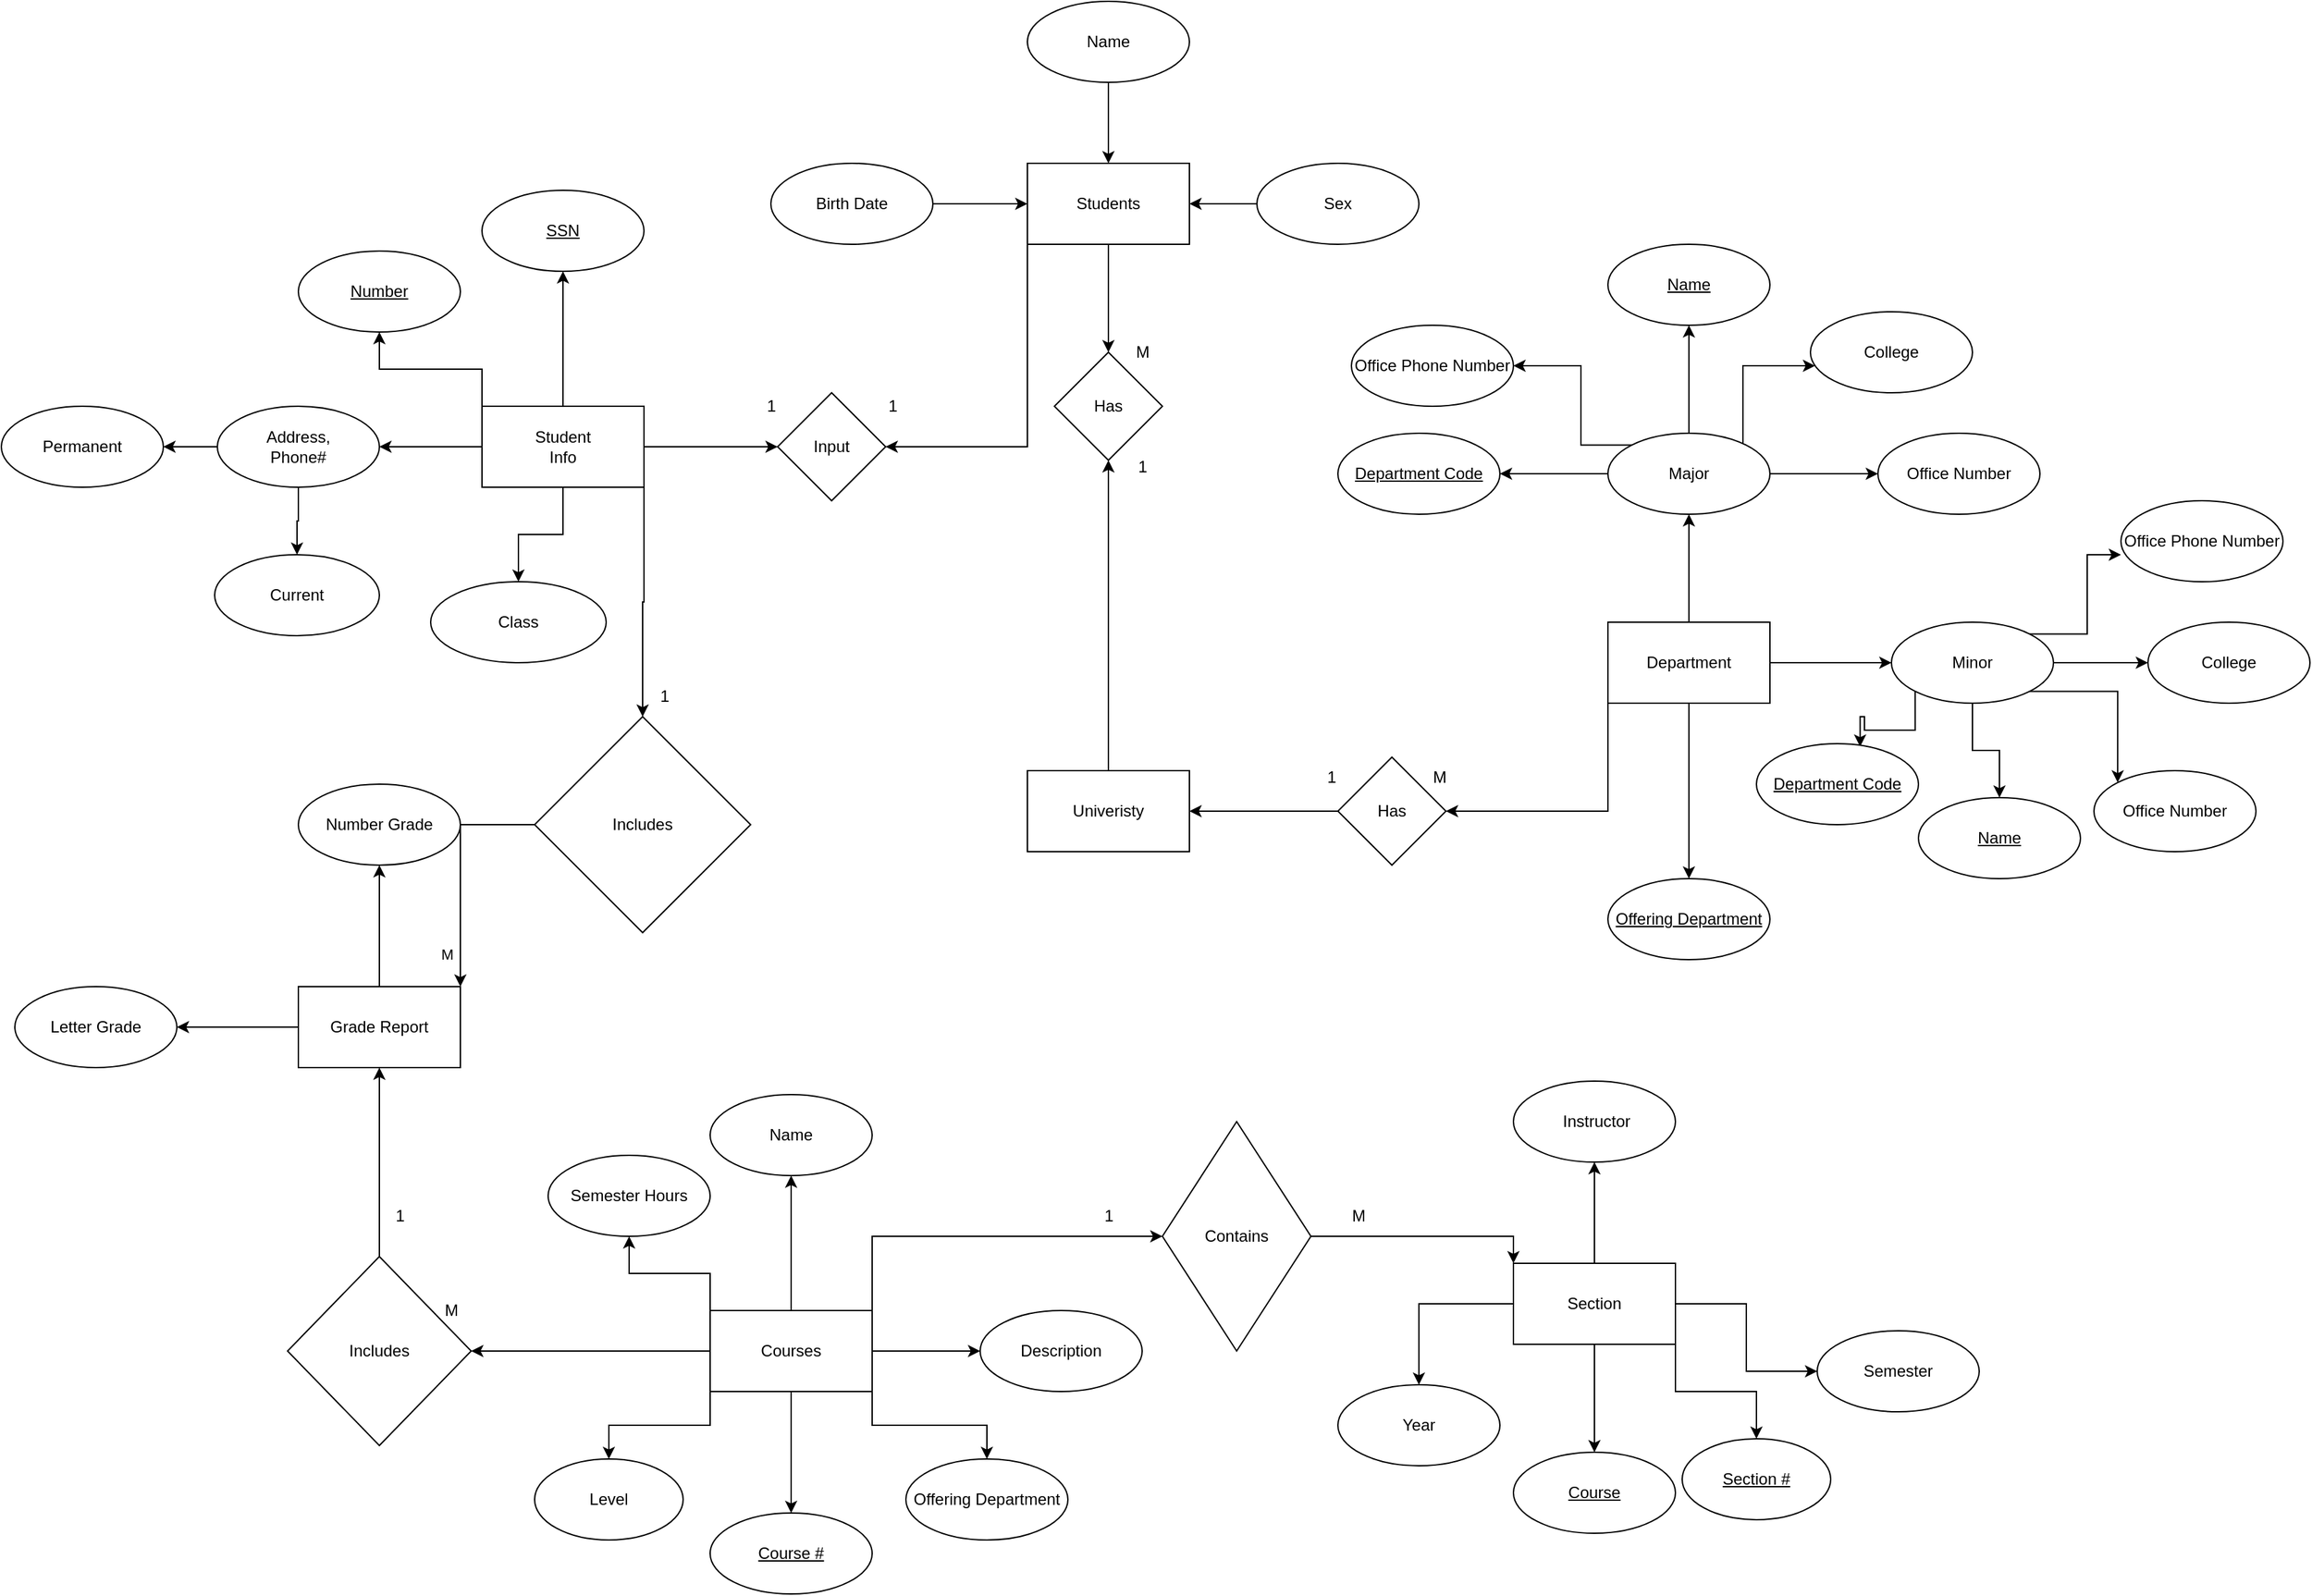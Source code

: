 <mxfile version="20.3.0" type="github">
  <diagram id="zFlE2u5ejGgroSx8xkql" name="Page-1">
    <mxGraphModel dx="2926" dy="2178" grid="1" gridSize="25" guides="1" tooltips="1" connect="1" arrows="1" fold="1" page="1" pageScale="1" pageWidth="850" pageHeight="1100" math="0" shadow="0">
      <root>
        <mxCell id="0" />
        <mxCell id="1" parent="0" />
        <mxCell id="GccgbvjNberS2pracw50-70" value="" style="edgeStyle=orthogonalEdgeStyle;rounded=0;orthogonalLoop=1;jettySize=auto;html=1;" edge="1" parent="1" source="GccgbvjNberS2pracw50-47" target="GccgbvjNberS2pracw50-69">
          <mxGeometry relative="1" as="geometry" />
        </mxCell>
        <mxCell id="GccgbvjNberS2pracw50-72" value="" style="edgeStyle=orthogonalEdgeStyle;rounded=0;orthogonalLoop=1;jettySize=auto;html=1;" edge="1" parent="1" source="GccgbvjNberS2pracw50-47" target="GccgbvjNberS2pracw50-71">
          <mxGeometry relative="1" as="geometry" />
        </mxCell>
        <mxCell id="GccgbvjNberS2pracw50-225" style="edgeStyle=orthogonalEdgeStyle;rounded=0;orthogonalLoop=1;jettySize=auto;html=1;exitX=0;exitY=1;exitDx=0;exitDy=0;entryX=1;entryY=0.5;entryDx=0;entryDy=0;" edge="1" parent="1" source="GccgbvjNberS2pracw50-47" target="GccgbvjNberS2pracw50-224">
          <mxGeometry relative="1" as="geometry" />
        </mxCell>
        <mxCell id="GccgbvjNberS2pracw50-251" value="" style="edgeStyle=orthogonalEdgeStyle;rounded=0;orthogonalLoop=1;jettySize=auto;html=1;" edge="1" parent="1" source="GccgbvjNberS2pracw50-47" target="GccgbvjNberS2pracw50-250">
          <mxGeometry relative="1" as="geometry" />
        </mxCell>
        <mxCell id="GccgbvjNberS2pracw50-47" value="Department" style="rounded=0;whiteSpace=wrap;html=1;" vertex="1" parent="1">
          <mxGeometry x="960" y="260" width="120" height="60" as="geometry" />
        </mxCell>
        <mxCell id="GccgbvjNberS2pracw50-55" value="" style="edgeStyle=orthogonalEdgeStyle;rounded=0;orthogonalLoop=1;jettySize=auto;html=1;" edge="1" parent="1" source="GccgbvjNberS2pracw50-48" target="GccgbvjNberS2pracw50-54">
          <mxGeometry relative="1" as="geometry" />
        </mxCell>
        <mxCell id="GccgbvjNberS2pracw50-67" value="" style="edgeStyle=orthogonalEdgeStyle;rounded=0;orthogonalLoop=1;jettySize=auto;html=1;" edge="1" parent="1" source="GccgbvjNberS2pracw50-48" target="GccgbvjNberS2pracw50-66">
          <mxGeometry relative="1" as="geometry" />
        </mxCell>
        <mxCell id="GccgbvjNberS2pracw50-210" style="edgeStyle=orthogonalEdgeStyle;rounded=0;orthogonalLoop=1;jettySize=auto;html=1;exitX=1;exitY=1;exitDx=0;exitDy=0;entryX=0.5;entryY=0;entryDx=0;entryDy=0;" edge="1" parent="1" source="GccgbvjNberS2pracw50-48" target="GccgbvjNberS2pracw50-122">
          <mxGeometry relative="1" as="geometry" />
        </mxCell>
        <mxCell id="GccgbvjNberS2pracw50-238" value="" style="edgeStyle=orthogonalEdgeStyle;rounded=0;orthogonalLoop=1;jettySize=auto;html=1;" edge="1" parent="1" source="GccgbvjNberS2pracw50-48" target="GccgbvjNberS2pracw50-61">
          <mxGeometry relative="1" as="geometry" />
        </mxCell>
        <mxCell id="GccgbvjNberS2pracw50-241" style="edgeStyle=orthogonalEdgeStyle;rounded=0;orthogonalLoop=1;jettySize=auto;html=1;exitX=0;exitY=0;exitDx=0;exitDy=0;entryX=0.5;entryY=1;entryDx=0;entryDy=0;" edge="1" parent="1" source="GccgbvjNberS2pracw50-48" target="GccgbvjNberS2pracw50-52">
          <mxGeometry relative="1" as="geometry" />
        </mxCell>
        <mxCell id="GccgbvjNberS2pracw50-244" style="edgeStyle=orthogonalEdgeStyle;rounded=0;orthogonalLoop=1;jettySize=auto;html=1;exitX=1;exitY=0.5;exitDx=0;exitDy=0;entryX=0;entryY=0.5;entryDx=0;entryDy=0;" edge="1" parent="1" source="GccgbvjNberS2pracw50-48" target="GccgbvjNberS2pracw50-242">
          <mxGeometry relative="1" as="geometry" />
        </mxCell>
        <mxCell id="GccgbvjNberS2pracw50-48" value="Student&lt;br&gt;Info" style="whiteSpace=wrap;html=1;" vertex="1" parent="1">
          <mxGeometry x="126" y="100" width="120" height="60" as="geometry" />
        </mxCell>
        <mxCell id="GccgbvjNberS2pracw50-231" value="" style="edgeStyle=orthogonalEdgeStyle;rounded=0;orthogonalLoop=1;jettySize=auto;html=1;" edge="1" parent="1" source="GccgbvjNberS2pracw50-50" target="GccgbvjNberS2pracw50-229">
          <mxGeometry relative="1" as="geometry" />
        </mxCell>
        <mxCell id="GccgbvjNberS2pracw50-50" value="Name" style="ellipse;whiteSpace=wrap;html=1;" vertex="1" parent="1">
          <mxGeometry x="530" y="-200" width="120" height="60" as="geometry" />
        </mxCell>
        <mxCell id="GccgbvjNberS2pracw50-52" value="&lt;u&gt;Number&lt;/u&gt;" style="ellipse;whiteSpace=wrap;html=1;" vertex="1" parent="1">
          <mxGeometry x="-10" y="-15" width="120" height="60" as="geometry" />
        </mxCell>
        <mxCell id="GccgbvjNberS2pracw50-54" value="&lt;u&gt;SSN&lt;/u&gt;" style="ellipse;whiteSpace=wrap;html=1;" vertex="1" parent="1">
          <mxGeometry x="126" y="-60" width="120" height="60" as="geometry" />
        </mxCell>
        <mxCell id="GccgbvjNberS2pracw50-232" value="" style="edgeStyle=orthogonalEdgeStyle;rounded=0;orthogonalLoop=1;jettySize=auto;html=1;" edge="1" parent="1" source="GccgbvjNberS2pracw50-57" target="GccgbvjNberS2pracw50-229">
          <mxGeometry relative="1" as="geometry" />
        </mxCell>
        <mxCell id="GccgbvjNberS2pracw50-57" value="Birth Date" style="ellipse;whiteSpace=wrap;html=1;" vertex="1" parent="1">
          <mxGeometry x="340" y="-80" width="120" height="60" as="geometry" />
        </mxCell>
        <mxCell id="GccgbvjNberS2pracw50-230" value="" style="edgeStyle=orthogonalEdgeStyle;rounded=0;orthogonalLoop=1;jettySize=auto;html=1;" edge="1" parent="1" source="GccgbvjNberS2pracw50-59" target="GccgbvjNberS2pracw50-229">
          <mxGeometry relative="1" as="geometry" />
        </mxCell>
        <mxCell id="GccgbvjNberS2pracw50-59" value="Sex" style="ellipse;whiteSpace=wrap;html=1;" vertex="1" parent="1">
          <mxGeometry x="700" y="-80" width="120" height="60" as="geometry" />
        </mxCell>
        <mxCell id="GccgbvjNberS2pracw50-239" value="" style="edgeStyle=orthogonalEdgeStyle;rounded=0;orthogonalLoop=1;jettySize=auto;html=1;" edge="1" parent="1" source="GccgbvjNberS2pracw50-61" target="GccgbvjNberS2pracw50-65">
          <mxGeometry relative="1" as="geometry" />
        </mxCell>
        <mxCell id="GccgbvjNberS2pracw50-240" value="" style="edgeStyle=orthogonalEdgeStyle;rounded=0;orthogonalLoop=1;jettySize=auto;html=1;" edge="1" parent="1" source="GccgbvjNberS2pracw50-61" target="GccgbvjNberS2pracw50-62">
          <mxGeometry relative="1" as="geometry" />
        </mxCell>
        <mxCell id="GccgbvjNberS2pracw50-61" value="Address,&lt;br&gt;Phone#" style="ellipse;whiteSpace=wrap;html=1;" vertex="1" parent="1">
          <mxGeometry x="-70" y="100" width="120" height="60" as="geometry" />
        </mxCell>
        <mxCell id="GccgbvjNberS2pracw50-62" value="Permanent" style="ellipse;whiteSpace=wrap;html=1;" vertex="1" parent="1">
          <mxGeometry x="-230" y="100" width="120" height="60" as="geometry" />
        </mxCell>
        <mxCell id="GccgbvjNberS2pracw50-65" value="Current" style="ellipse;whiteSpace=wrap;html=1;" vertex="1" parent="1">
          <mxGeometry x="-72" y="210" width="122" height="60" as="geometry" />
        </mxCell>
        <mxCell id="GccgbvjNberS2pracw50-66" value="Class" style="ellipse;whiteSpace=wrap;html=1;" vertex="1" parent="1">
          <mxGeometry x="88" y="230" width="130" height="60" as="geometry" />
        </mxCell>
        <mxCell id="GccgbvjNberS2pracw50-76" value="" style="edgeStyle=orthogonalEdgeStyle;rounded=0;orthogonalLoop=1;jettySize=auto;html=1;" edge="1" parent="1" source="GccgbvjNberS2pracw50-69" target="GccgbvjNberS2pracw50-75">
          <mxGeometry relative="1" as="geometry" />
        </mxCell>
        <mxCell id="GccgbvjNberS2pracw50-78" value="" style="edgeStyle=orthogonalEdgeStyle;rounded=0;orthogonalLoop=1;jettySize=auto;html=1;" edge="1" parent="1" source="GccgbvjNberS2pracw50-69" target="GccgbvjNberS2pracw50-77">
          <mxGeometry relative="1" as="geometry" />
        </mxCell>
        <mxCell id="GccgbvjNberS2pracw50-80" value="" style="edgeStyle=orthogonalEdgeStyle;rounded=0;orthogonalLoop=1;jettySize=auto;html=1;" edge="1" parent="1" source="GccgbvjNberS2pracw50-69" target="GccgbvjNberS2pracw50-79">
          <mxGeometry relative="1" as="geometry" />
        </mxCell>
        <mxCell id="GccgbvjNberS2pracw50-81" style="edgeStyle=orthogonalEdgeStyle;rounded=0;orthogonalLoop=1;jettySize=auto;html=1;exitX=0;exitY=0;exitDx=0;exitDy=0;" edge="1" parent="1" source="GccgbvjNberS2pracw50-69" target="GccgbvjNberS2pracw50-82">
          <mxGeometry relative="1" as="geometry">
            <mxPoint x="900" y="30" as="targetPoint" />
            <Array as="points">
              <mxPoint x="940" y="129" />
              <mxPoint x="940" y="70" />
            </Array>
          </mxGeometry>
        </mxCell>
        <mxCell id="GccgbvjNberS2pracw50-83" style="edgeStyle=orthogonalEdgeStyle;rounded=0;orthogonalLoop=1;jettySize=auto;html=1;exitX=1;exitY=0;exitDx=0;exitDy=0;" edge="1" parent="1" source="GccgbvjNberS2pracw50-69" target="GccgbvjNberS2pracw50-84">
          <mxGeometry relative="1" as="geometry">
            <mxPoint x="1140" y="40" as="targetPoint" />
            <Array as="points">
              <mxPoint x="1060" y="129" />
              <mxPoint x="1060" y="70" />
            </Array>
          </mxGeometry>
        </mxCell>
        <mxCell id="GccgbvjNberS2pracw50-69" value="Major" style="ellipse;whiteSpace=wrap;html=1;rounded=0;" vertex="1" parent="1">
          <mxGeometry x="960" y="120" width="120" height="60" as="geometry" />
        </mxCell>
        <mxCell id="GccgbvjNberS2pracw50-90" style="edgeStyle=orthogonalEdgeStyle;rounded=0;orthogonalLoop=1;jettySize=auto;html=1;exitX=0;exitY=1;exitDx=0;exitDy=0;entryX=0.64;entryY=0.037;entryDx=0;entryDy=0;entryPerimeter=0;" edge="1" parent="1" source="GccgbvjNberS2pracw50-71" target="GccgbvjNberS2pracw50-89">
          <mxGeometry relative="1" as="geometry" />
        </mxCell>
        <mxCell id="GccgbvjNberS2pracw50-91" style="edgeStyle=orthogonalEdgeStyle;rounded=0;orthogonalLoop=1;jettySize=auto;html=1;exitX=0.5;exitY=1;exitDx=0;exitDy=0;entryX=0.5;entryY=0;entryDx=0;entryDy=0;" edge="1" parent="1" source="GccgbvjNberS2pracw50-71" target="GccgbvjNberS2pracw50-87">
          <mxGeometry relative="1" as="geometry" />
        </mxCell>
        <mxCell id="GccgbvjNberS2pracw50-92" style="edgeStyle=orthogonalEdgeStyle;rounded=0;orthogonalLoop=1;jettySize=auto;html=1;exitX=1;exitY=1;exitDx=0;exitDy=0;entryX=0;entryY=0;entryDx=0;entryDy=0;" edge="1" parent="1" source="GccgbvjNberS2pracw50-71" target="GccgbvjNberS2pracw50-85">
          <mxGeometry relative="1" as="geometry" />
        </mxCell>
        <mxCell id="GccgbvjNberS2pracw50-93" value="" style="edgeStyle=orthogonalEdgeStyle;rounded=0;orthogonalLoop=1;jettySize=auto;html=1;" edge="1" parent="1" source="GccgbvjNberS2pracw50-71" target="GccgbvjNberS2pracw50-86">
          <mxGeometry relative="1" as="geometry" />
        </mxCell>
        <mxCell id="GccgbvjNberS2pracw50-94" style="edgeStyle=orthogonalEdgeStyle;rounded=0;orthogonalLoop=1;jettySize=auto;html=1;exitX=1;exitY=0;exitDx=0;exitDy=0;entryX=0;entryY=0.667;entryDx=0;entryDy=0;entryPerimeter=0;" edge="1" parent="1" source="GccgbvjNberS2pracw50-71" target="GccgbvjNberS2pracw50-88">
          <mxGeometry relative="1" as="geometry" />
        </mxCell>
        <mxCell id="GccgbvjNberS2pracw50-71" value="Minor" style="ellipse;whiteSpace=wrap;html=1;rounded=0;" vertex="1" parent="1">
          <mxGeometry x="1170" y="260" width="120" height="60" as="geometry" />
        </mxCell>
        <mxCell id="GccgbvjNberS2pracw50-75" value="&lt;u&gt;Name&lt;/u&gt;" style="ellipse;whiteSpace=wrap;html=1;rounded=0;" vertex="1" parent="1">
          <mxGeometry x="960" y="-20" width="120" height="60" as="geometry" />
        </mxCell>
        <mxCell id="GccgbvjNberS2pracw50-77" value="Office Number" style="ellipse;whiteSpace=wrap;html=1;rounded=0;" vertex="1" parent="1">
          <mxGeometry x="1160" y="120" width="120" height="60" as="geometry" />
        </mxCell>
        <mxCell id="GccgbvjNberS2pracw50-79" value="&lt;u&gt;Department Code&lt;/u&gt;" style="ellipse;whiteSpace=wrap;html=1;rounded=0;" vertex="1" parent="1">
          <mxGeometry x="760" y="120" width="120" height="60" as="geometry" />
        </mxCell>
        <mxCell id="GccgbvjNberS2pracw50-82" value="Office Phone Number" style="ellipse;whiteSpace=wrap;html=1;" vertex="1" parent="1">
          <mxGeometry x="770" y="40" width="120" height="60" as="geometry" />
        </mxCell>
        <mxCell id="GccgbvjNberS2pracw50-84" value="College" style="ellipse;whiteSpace=wrap;html=1;" vertex="1" parent="1">
          <mxGeometry x="1110" y="30" width="120" height="60" as="geometry" />
        </mxCell>
        <mxCell id="GccgbvjNberS2pracw50-85" value="Office Number" style="ellipse;whiteSpace=wrap;html=1;rounded=0;" vertex="1" parent="1">
          <mxGeometry x="1320" y="370" width="120" height="60" as="geometry" />
        </mxCell>
        <mxCell id="GccgbvjNberS2pracw50-86" value="College" style="ellipse;whiteSpace=wrap;html=1;" vertex="1" parent="1">
          <mxGeometry x="1360" y="260" width="120" height="60" as="geometry" />
        </mxCell>
        <mxCell id="GccgbvjNberS2pracw50-87" value="&lt;u&gt;Name&lt;/u&gt;" style="ellipse;whiteSpace=wrap;html=1;rounded=0;" vertex="1" parent="1">
          <mxGeometry x="1190" y="390" width="120" height="60" as="geometry" />
        </mxCell>
        <mxCell id="GccgbvjNberS2pracw50-88" value="Office Phone Number" style="ellipse;whiteSpace=wrap;html=1;" vertex="1" parent="1">
          <mxGeometry x="1340" y="170" width="120" height="60" as="geometry" />
        </mxCell>
        <mxCell id="GccgbvjNberS2pracw50-89" value="&lt;u&gt;Department Code&lt;/u&gt;" style="ellipse;whiteSpace=wrap;html=1;rounded=0;" vertex="1" parent="1">
          <mxGeometry x="1070" y="350" width="120" height="60" as="geometry" />
        </mxCell>
        <mxCell id="GccgbvjNberS2pracw50-187" value="" style="edgeStyle=orthogonalEdgeStyle;rounded=0;orthogonalLoop=1;jettySize=auto;html=1;" edge="1" parent="1" source="GccgbvjNberS2pracw50-121" target="GccgbvjNberS2pracw50-186">
          <mxGeometry relative="1" as="geometry" />
        </mxCell>
        <mxCell id="GccgbvjNberS2pracw50-189" value="" style="edgeStyle=orthogonalEdgeStyle;rounded=0;orthogonalLoop=1;jettySize=auto;html=1;" edge="1" parent="1" source="GccgbvjNberS2pracw50-121" target="GccgbvjNberS2pracw50-188">
          <mxGeometry relative="1" as="geometry" />
        </mxCell>
        <mxCell id="GccgbvjNberS2pracw50-121" value="Grade Report" style="whiteSpace=wrap;html=1;" vertex="1" parent="1">
          <mxGeometry x="-10" y="530" width="120" height="60" as="geometry" />
        </mxCell>
        <mxCell id="GccgbvjNberS2pracw50-129" style="edgeStyle=orthogonalEdgeStyle;rounded=0;orthogonalLoop=1;jettySize=auto;html=1;entryX=1;entryY=0;entryDx=0;entryDy=0;" edge="1" parent="1" source="GccgbvjNberS2pracw50-122" target="GccgbvjNberS2pracw50-121">
          <mxGeometry relative="1" as="geometry">
            <mxPoint x="216" y="470" as="sourcePoint" />
          </mxGeometry>
        </mxCell>
        <mxCell id="GccgbvjNberS2pracw50-130" value="M" style="edgeLabel;html=1;align=center;verticalAlign=middle;resizable=0;points=[];" vertex="1" connectable="0" parent="GccgbvjNberS2pracw50-129">
          <mxGeometry x="0.84" y="-1" relative="1" as="geometry">
            <mxPoint x="-9" y="-10" as="offset" />
          </mxGeometry>
        </mxCell>
        <mxCell id="GccgbvjNberS2pracw50-122" value="Includes" style="rhombus;whiteSpace=wrap;html=1;" vertex="1" parent="1">
          <mxGeometry x="165" y="330" width="160" height="160" as="geometry" />
        </mxCell>
        <mxCell id="GccgbvjNberS2pracw50-131" value="1" style="text;html=1;align=center;verticalAlign=middle;resizable=0;points=[];autosize=1;strokeColor=none;fillColor=none;" vertex="1" parent="1">
          <mxGeometry x="246" y="300" width="30" height="30" as="geometry" />
        </mxCell>
        <mxCell id="GccgbvjNberS2pracw50-168" value="" style="edgeStyle=orthogonalEdgeStyle;rounded=0;orthogonalLoop=1;jettySize=auto;html=1;" edge="1" parent="1" source="GccgbvjNberS2pracw50-173" target="GccgbvjNberS2pracw50-174">
          <mxGeometry relative="1" as="geometry" />
        </mxCell>
        <mxCell id="GccgbvjNberS2pracw50-169" value="" style="edgeStyle=orthogonalEdgeStyle;rounded=0;orthogonalLoop=1;jettySize=auto;html=1;" edge="1" parent="1" source="GccgbvjNberS2pracw50-173" target="GccgbvjNberS2pracw50-175">
          <mxGeometry relative="1" as="geometry" />
        </mxCell>
        <mxCell id="GccgbvjNberS2pracw50-170" value="" style="edgeStyle=orthogonalEdgeStyle;rounded=0;orthogonalLoop=1;jettySize=auto;html=1;" edge="1" parent="1" source="GccgbvjNberS2pracw50-173" target="GccgbvjNberS2pracw50-176">
          <mxGeometry relative="1" as="geometry" />
        </mxCell>
        <mxCell id="GccgbvjNberS2pracw50-171" style="edgeStyle=orthogonalEdgeStyle;rounded=0;orthogonalLoop=1;jettySize=auto;html=1;exitX=0;exitY=0.5;exitDx=0;exitDy=0;" edge="1" parent="1" source="GccgbvjNberS2pracw50-173" target="GccgbvjNberS2pracw50-177">
          <mxGeometry relative="1" as="geometry">
            <mxPoint x="830" y="765" as="targetPoint" />
          </mxGeometry>
        </mxCell>
        <mxCell id="GccgbvjNberS2pracw50-172" style="edgeStyle=orthogonalEdgeStyle;rounded=0;orthogonalLoop=1;jettySize=auto;html=1;exitX=1;exitY=1;exitDx=0;exitDy=0;" edge="1" parent="1" source="GccgbvjNberS2pracw50-173" target="GccgbvjNberS2pracw50-178">
          <mxGeometry relative="1" as="geometry">
            <mxPoint x="1110" y="865" as="targetPoint" />
          </mxGeometry>
        </mxCell>
        <mxCell id="GccgbvjNberS2pracw50-173" value="Section&lt;br&gt;" style="whiteSpace=wrap;html=1;" vertex="1" parent="1">
          <mxGeometry x="890" y="735" width="120" height="60" as="geometry" />
        </mxCell>
        <mxCell id="GccgbvjNberS2pracw50-174" value="&amp;nbsp;Instructor" style="ellipse;whiteSpace=wrap;html=1;" vertex="1" parent="1">
          <mxGeometry x="890" y="600" width="120" height="60" as="geometry" />
        </mxCell>
        <mxCell id="GccgbvjNberS2pracw50-175" value="Semester" style="ellipse;whiteSpace=wrap;html=1;" vertex="1" parent="1">
          <mxGeometry x="1115" y="785" width="120" height="60" as="geometry" />
        </mxCell>
        <mxCell id="GccgbvjNberS2pracw50-176" value="&lt;u&gt;Course&lt;/u&gt;" style="ellipse;whiteSpace=wrap;html=1;" vertex="1" parent="1">
          <mxGeometry x="890" y="875" width="120" height="60" as="geometry" />
        </mxCell>
        <mxCell id="GccgbvjNberS2pracw50-177" value="Year" style="ellipse;whiteSpace=wrap;html=1;" vertex="1" parent="1">
          <mxGeometry x="760" y="825" width="120" height="60" as="geometry" />
        </mxCell>
        <mxCell id="GccgbvjNberS2pracw50-178" value="&lt;u&gt;Section #&lt;/u&gt;" style="ellipse;whiteSpace=wrap;html=1;" vertex="1" parent="1">
          <mxGeometry x="1015" y="865" width="110" height="60" as="geometry" />
        </mxCell>
        <mxCell id="GccgbvjNberS2pracw50-181" value="" style="edgeStyle=orthogonalEdgeStyle;rounded=0;orthogonalLoop=1;jettySize=auto;html=1;" edge="1" parent="1" source="GccgbvjNberS2pracw50-179" target="GccgbvjNberS2pracw50-121">
          <mxGeometry relative="1" as="geometry" />
        </mxCell>
        <mxCell id="GccgbvjNberS2pracw50-179" value="Includes" style="rhombus;whiteSpace=wrap;html=1;" vertex="1" parent="1">
          <mxGeometry x="-18" y="730" width="136" height="140" as="geometry" />
        </mxCell>
        <mxCell id="GccgbvjNberS2pracw50-182" value="1" style="text;html=1;align=center;verticalAlign=middle;resizable=0;points=[];autosize=1;strokeColor=none;fillColor=none;" vertex="1" parent="1">
          <mxGeometry x="50" y="685" width="30" height="30" as="geometry" />
        </mxCell>
        <mxCell id="GccgbvjNberS2pracw50-186" value="Letter Grade" style="ellipse;whiteSpace=wrap;html=1;" vertex="1" parent="1">
          <mxGeometry x="-220" y="530" width="120" height="60" as="geometry" />
        </mxCell>
        <mxCell id="GccgbvjNberS2pracw50-188" value="Number Grade" style="ellipse;whiteSpace=wrap;html=1;" vertex="1" parent="1">
          <mxGeometry x="-10" y="380" width="120" height="60" as="geometry" />
        </mxCell>
        <mxCell id="GccgbvjNberS2pracw50-190" value="" style="edgeStyle=orthogonalEdgeStyle;rounded=0;orthogonalLoop=1;jettySize=auto;html=1;" edge="1" parent="1" source="GccgbvjNberS2pracw50-196" target="GccgbvjNberS2pracw50-197">
          <mxGeometry relative="1" as="geometry" />
        </mxCell>
        <mxCell id="GccgbvjNberS2pracw50-191" value="" style="edgeStyle=orthogonalEdgeStyle;rounded=0;orthogonalLoop=1;jettySize=auto;html=1;" edge="1" parent="1" source="GccgbvjNberS2pracw50-196" target="GccgbvjNberS2pracw50-198">
          <mxGeometry relative="1" as="geometry" />
        </mxCell>
        <mxCell id="GccgbvjNberS2pracw50-192" value="" style="edgeStyle=orthogonalEdgeStyle;rounded=0;orthogonalLoop=1;jettySize=auto;html=1;" edge="1" parent="1" source="GccgbvjNberS2pracw50-196" target="GccgbvjNberS2pracw50-199">
          <mxGeometry relative="1" as="geometry" />
        </mxCell>
        <mxCell id="GccgbvjNberS2pracw50-194" style="edgeStyle=orthogonalEdgeStyle;rounded=0;orthogonalLoop=1;jettySize=auto;html=1;exitX=0;exitY=1;exitDx=0;exitDy=0;" edge="1" parent="1" source="GccgbvjNberS2pracw50-196" target="GccgbvjNberS2pracw50-201">
          <mxGeometry relative="1" as="geometry">
            <mxPoint x="180" y="920" as="targetPoint" />
          </mxGeometry>
        </mxCell>
        <mxCell id="GccgbvjNberS2pracw50-195" style="edgeStyle=orthogonalEdgeStyle;rounded=0;orthogonalLoop=1;jettySize=auto;html=1;exitX=1;exitY=1;exitDx=0;exitDy=0;" edge="1" parent="1" source="GccgbvjNberS2pracw50-196" target="GccgbvjNberS2pracw50-202">
          <mxGeometry relative="1" as="geometry">
            <mxPoint x="500" y="920" as="targetPoint" />
          </mxGeometry>
        </mxCell>
        <mxCell id="GccgbvjNberS2pracw50-208" style="edgeStyle=orthogonalEdgeStyle;rounded=0;orthogonalLoop=1;jettySize=auto;html=1;exitX=0;exitY=0;exitDx=0;exitDy=0;entryX=0.5;entryY=1;entryDx=0;entryDy=0;" edge="1" parent="1" source="GccgbvjNberS2pracw50-196" target="GccgbvjNberS2pracw50-200">
          <mxGeometry relative="1" as="geometry" />
        </mxCell>
        <mxCell id="GccgbvjNberS2pracw50-211" value="" style="edgeStyle=orthogonalEdgeStyle;rounded=0;orthogonalLoop=1;jettySize=auto;html=1;entryX=1;entryY=0.5;entryDx=0;entryDy=0;" edge="1" parent="1" source="GccgbvjNberS2pracw50-196" target="GccgbvjNberS2pracw50-179">
          <mxGeometry relative="1" as="geometry">
            <mxPoint x="104" y="785" as="targetPoint" />
          </mxGeometry>
        </mxCell>
        <mxCell id="GccgbvjNberS2pracw50-213" style="edgeStyle=orthogonalEdgeStyle;rounded=0;orthogonalLoop=1;jettySize=auto;html=1;exitX=1;exitY=0;exitDx=0;exitDy=0;entryX=0;entryY=0.5;entryDx=0;entryDy=0;" edge="1" parent="1" source="GccgbvjNberS2pracw50-196" target="GccgbvjNberS2pracw50-203">
          <mxGeometry relative="1" as="geometry" />
        </mxCell>
        <mxCell id="GccgbvjNberS2pracw50-196" value="Courses" style="whiteSpace=wrap;html=1;" vertex="1" parent="1">
          <mxGeometry x="295" y="770" width="120" height="60" as="geometry" />
        </mxCell>
        <mxCell id="GccgbvjNberS2pracw50-197" value="Name" style="ellipse;whiteSpace=wrap;html=1;" vertex="1" parent="1">
          <mxGeometry x="295" y="610" width="120" height="60" as="geometry" />
        </mxCell>
        <mxCell id="GccgbvjNberS2pracw50-198" value="Description" style="ellipse;whiteSpace=wrap;html=1;" vertex="1" parent="1">
          <mxGeometry x="495" y="770" width="120" height="60" as="geometry" />
        </mxCell>
        <mxCell id="GccgbvjNberS2pracw50-199" value="&lt;u&gt;Course #&lt;/u&gt;" style="ellipse;whiteSpace=wrap;html=1;" vertex="1" parent="1">
          <mxGeometry x="295" y="920" width="120" height="60" as="geometry" />
        </mxCell>
        <mxCell id="GccgbvjNberS2pracw50-200" value="Semester Hours" style="ellipse;whiteSpace=wrap;html=1;" vertex="1" parent="1">
          <mxGeometry x="175" y="655" width="120" height="60" as="geometry" />
        </mxCell>
        <mxCell id="GccgbvjNberS2pracw50-201" value="Level" style="ellipse;whiteSpace=wrap;html=1;" vertex="1" parent="1">
          <mxGeometry x="165" y="880" width="110" height="60" as="geometry" />
        </mxCell>
        <mxCell id="GccgbvjNberS2pracw50-202" value="Offering Department" style="ellipse;whiteSpace=wrap;html=1;" vertex="1" parent="1">
          <mxGeometry x="440" y="880" width="120" height="60" as="geometry" />
        </mxCell>
        <mxCell id="GccgbvjNberS2pracw50-214" style="edgeStyle=orthogonalEdgeStyle;rounded=0;orthogonalLoop=1;jettySize=auto;html=1;exitX=1;exitY=0.5;exitDx=0;exitDy=0;entryX=0;entryY=0;entryDx=0;entryDy=0;" edge="1" parent="1" source="GccgbvjNberS2pracw50-203" target="GccgbvjNberS2pracw50-173">
          <mxGeometry relative="1" as="geometry" />
        </mxCell>
        <mxCell id="GccgbvjNberS2pracw50-203" value="Contains" style="rhombus;whiteSpace=wrap;html=1;" vertex="1" parent="1">
          <mxGeometry x="630" y="630" width="110" height="170" as="geometry" />
        </mxCell>
        <mxCell id="GccgbvjNberS2pracw50-212" value="M" style="text;html=1;align=center;verticalAlign=middle;resizable=0;points=[];autosize=1;strokeColor=none;fillColor=none;" vertex="1" parent="1">
          <mxGeometry x="88" y="755" width="30" height="30" as="geometry" />
        </mxCell>
        <mxCell id="GccgbvjNberS2pracw50-215" value="M" style="text;html=1;align=center;verticalAlign=middle;resizable=0;points=[];autosize=1;strokeColor=none;fillColor=none;" vertex="1" parent="1">
          <mxGeometry x="760" y="685" width="30" height="30" as="geometry" />
        </mxCell>
        <mxCell id="GccgbvjNberS2pracw50-216" value="1" style="text;html=1;align=center;verticalAlign=middle;resizable=0;points=[];autosize=1;strokeColor=none;fillColor=none;" vertex="1" parent="1">
          <mxGeometry x="575" y="685" width="30" height="30" as="geometry" />
        </mxCell>
        <mxCell id="GccgbvjNberS2pracw50-234" style="edgeStyle=orthogonalEdgeStyle;rounded=0;orthogonalLoop=1;jettySize=auto;html=1;exitX=0.5;exitY=0;exitDx=0;exitDy=0;entryX=0.5;entryY=1;entryDx=0;entryDy=0;" edge="1" parent="1" source="GccgbvjNberS2pracw50-217" target="GccgbvjNberS2pracw50-233">
          <mxGeometry relative="1" as="geometry" />
        </mxCell>
        <mxCell id="GccgbvjNberS2pracw50-217" value="Univeristy" style="whiteSpace=wrap;html=1;" vertex="1" parent="1">
          <mxGeometry x="530" y="370" width="120" height="60" as="geometry" />
        </mxCell>
        <mxCell id="GccgbvjNberS2pracw50-226" style="edgeStyle=orthogonalEdgeStyle;rounded=0;orthogonalLoop=1;jettySize=auto;html=1;exitX=0;exitY=0.5;exitDx=0;exitDy=0;entryX=1;entryY=0.5;entryDx=0;entryDy=0;" edge="1" parent="1" source="GccgbvjNberS2pracw50-224" target="GccgbvjNberS2pracw50-217">
          <mxGeometry relative="1" as="geometry" />
        </mxCell>
        <mxCell id="GccgbvjNberS2pracw50-224" value="Has" style="rhombus;whiteSpace=wrap;html=1;" vertex="1" parent="1">
          <mxGeometry x="760" y="360" width="80" height="80" as="geometry" />
        </mxCell>
        <mxCell id="GccgbvjNberS2pracw50-227" value="1" style="text;html=1;align=center;verticalAlign=middle;resizable=0;points=[];autosize=1;strokeColor=none;fillColor=none;" vertex="1" parent="1">
          <mxGeometry x="740" y="360" width="30" height="30" as="geometry" />
        </mxCell>
        <mxCell id="GccgbvjNberS2pracw50-228" value="M" style="text;html=1;align=center;verticalAlign=middle;resizable=0;points=[];autosize=1;strokeColor=none;fillColor=none;" vertex="1" parent="1">
          <mxGeometry x="820" y="360" width="30" height="30" as="geometry" />
        </mxCell>
        <mxCell id="GccgbvjNberS2pracw50-235" value="" style="edgeStyle=orthogonalEdgeStyle;rounded=0;orthogonalLoop=1;jettySize=auto;html=1;" edge="1" parent="1" source="GccgbvjNberS2pracw50-229" target="GccgbvjNberS2pracw50-233">
          <mxGeometry relative="1" as="geometry" />
        </mxCell>
        <mxCell id="GccgbvjNberS2pracw50-243" style="edgeStyle=orthogonalEdgeStyle;rounded=0;orthogonalLoop=1;jettySize=auto;html=1;exitX=0;exitY=1;exitDx=0;exitDy=0;entryX=1;entryY=0.5;entryDx=0;entryDy=0;" edge="1" parent="1" source="GccgbvjNberS2pracw50-229" target="GccgbvjNberS2pracw50-242">
          <mxGeometry relative="1" as="geometry" />
        </mxCell>
        <mxCell id="GccgbvjNberS2pracw50-229" value="Students" style="rounded=0;whiteSpace=wrap;html=1;" vertex="1" parent="1">
          <mxGeometry x="530" y="-80" width="120" height="60" as="geometry" />
        </mxCell>
        <mxCell id="GccgbvjNberS2pracw50-233" value="Has" style="rhombus;whiteSpace=wrap;html=1;" vertex="1" parent="1">
          <mxGeometry x="550" y="60" width="80" height="80" as="geometry" />
        </mxCell>
        <mxCell id="GccgbvjNberS2pracw50-236" value="M" style="text;html=1;align=center;verticalAlign=middle;resizable=0;points=[];autosize=1;strokeColor=none;fillColor=none;" vertex="1" parent="1">
          <mxGeometry x="600" y="45" width="30" height="30" as="geometry" />
        </mxCell>
        <mxCell id="GccgbvjNberS2pracw50-237" value="1" style="text;html=1;align=center;verticalAlign=middle;resizable=0;points=[];autosize=1;strokeColor=none;fillColor=none;" vertex="1" parent="1">
          <mxGeometry x="600" y="130" width="30" height="30" as="geometry" />
        </mxCell>
        <mxCell id="GccgbvjNberS2pracw50-242" value="Input" style="rhombus;whiteSpace=wrap;html=1;" vertex="1" parent="1">
          <mxGeometry x="345" y="90" width="80" height="80" as="geometry" />
        </mxCell>
        <mxCell id="GccgbvjNberS2pracw50-245" value="1" style="text;html=1;align=center;verticalAlign=middle;resizable=0;points=[];autosize=1;strokeColor=none;fillColor=none;" vertex="1" parent="1">
          <mxGeometry x="415" y="85" width="30" height="30" as="geometry" />
        </mxCell>
        <mxCell id="GccgbvjNberS2pracw50-246" value="1" style="text;html=1;align=center;verticalAlign=middle;resizable=0;points=[];autosize=1;strokeColor=none;fillColor=none;" vertex="1" parent="1">
          <mxGeometry x="325" y="85" width="30" height="30" as="geometry" />
        </mxCell>
        <mxCell id="GccgbvjNberS2pracw50-250" value="&lt;u&gt;Offering Department&lt;/u&gt;" style="ellipse;whiteSpace=wrap;html=1;rounded=0;" vertex="1" parent="1">
          <mxGeometry x="960" y="450" width="120" height="60" as="geometry" />
        </mxCell>
      </root>
    </mxGraphModel>
  </diagram>
</mxfile>
